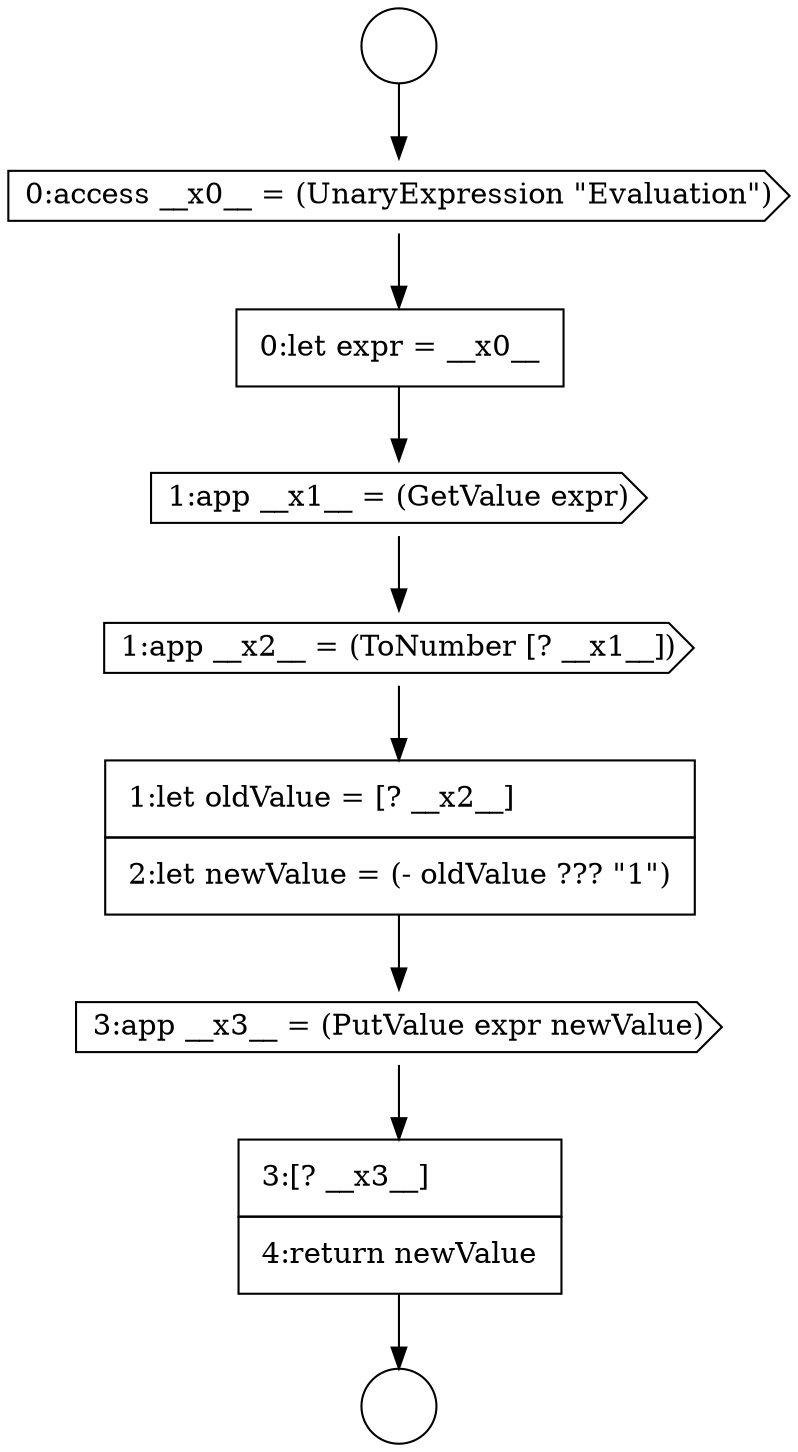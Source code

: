 digraph {
  node4183 [shape=cds, label=<<font color="black">1:app __x1__ = (GetValue expr)</font>> color="black" fillcolor="white" style=filled]
  node4179 [shape=circle label=" " color="black" fillcolor="white" style=filled]
  node4187 [shape=none, margin=0, label=<<font color="black">
    <table border="0" cellborder="1" cellspacing="0" cellpadding="10">
      <tr><td align="left">3:[? __x3__]</td></tr>
      <tr><td align="left">4:return newValue</td></tr>
    </table>
  </font>> color="black" fillcolor="white" style=filled]
  node4180 [shape=circle label=" " color="black" fillcolor="white" style=filled]
  node4184 [shape=cds, label=<<font color="black">1:app __x2__ = (ToNumber [? __x1__])</font>> color="black" fillcolor="white" style=filled]
  node4186 [shape=cds, label=<<font color="black">3:app __x3__ = (PutValue expr newValue)</font>> color="black" fillcolor="white" style=filled]
  node4181 [shape=cds, label=<<font color="black">0:access __x0__ = (UnaryExpression &quot;Evaluation&quot;)</font>> color="black" fillcolor="white" style=filled]
  node4185 [shape=none, margin=0, label=<<font color="black">
    <table border="0" cellborder="1" cellspacing="0" cellpadding="10">
      <tr><td align="left">1:let oldValue = [? __x2__]</td></tr>
      <tr><td align="left">2:let newValue = (- oldValue ??? &quot;1&quot;)</td></tr>
    </table>
  </font>> color="black" fillcolor="white" style=filled]
  node4182 [shape=none, margin=0, label=<<font color="black">
    <table border="0" cellborder="1" cellspacing="0" cellpadding="10">
      <tr><td align="left">0:let expr = __x0__</td></tr>
    </table>
  </font>> color="black" fillcolor="white" style=filled]
  node4182 -> node4183 [ color="black"]
  node4185 -> node4186 [ color="black"]
  node4187 -> node4180 [ color="black"]
  node4181 -> node4182 [ color="black"]
  node4184 -> node4185 [ color="black"]
  node4183 -> node4184 [ color="black"]
  node4186 -> node4187 [ color="black"]
  node4179 -> node4181 [ color="black"]
}
